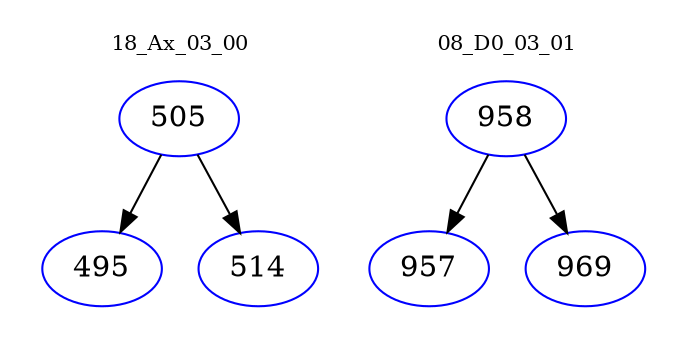 digraph{
subgraph cluster_0 {
color = white
label = "18_Ax_03_00";
fontsize=10;
T0_505 [label="505", color="blue"]
T0_505 -> T0_495 [color="black"]
T0_495 [label="495", color="blue"]
T0_505 -> T0_514 [color="black"]
T0_514 [label="514", color="blue"]
}
subgraph cluster_1 {
color = white
label = "08_D0_03_01";
fontsize=10;
T1_958 [label="958", color="blue"]
T1_958 -> T1_957 [color="black"]
T1_957 [label="957", color="blue"]
T1_958 -> T1_969 [color="black"]
T1_969 [label="969", color="blue"]
}
}
